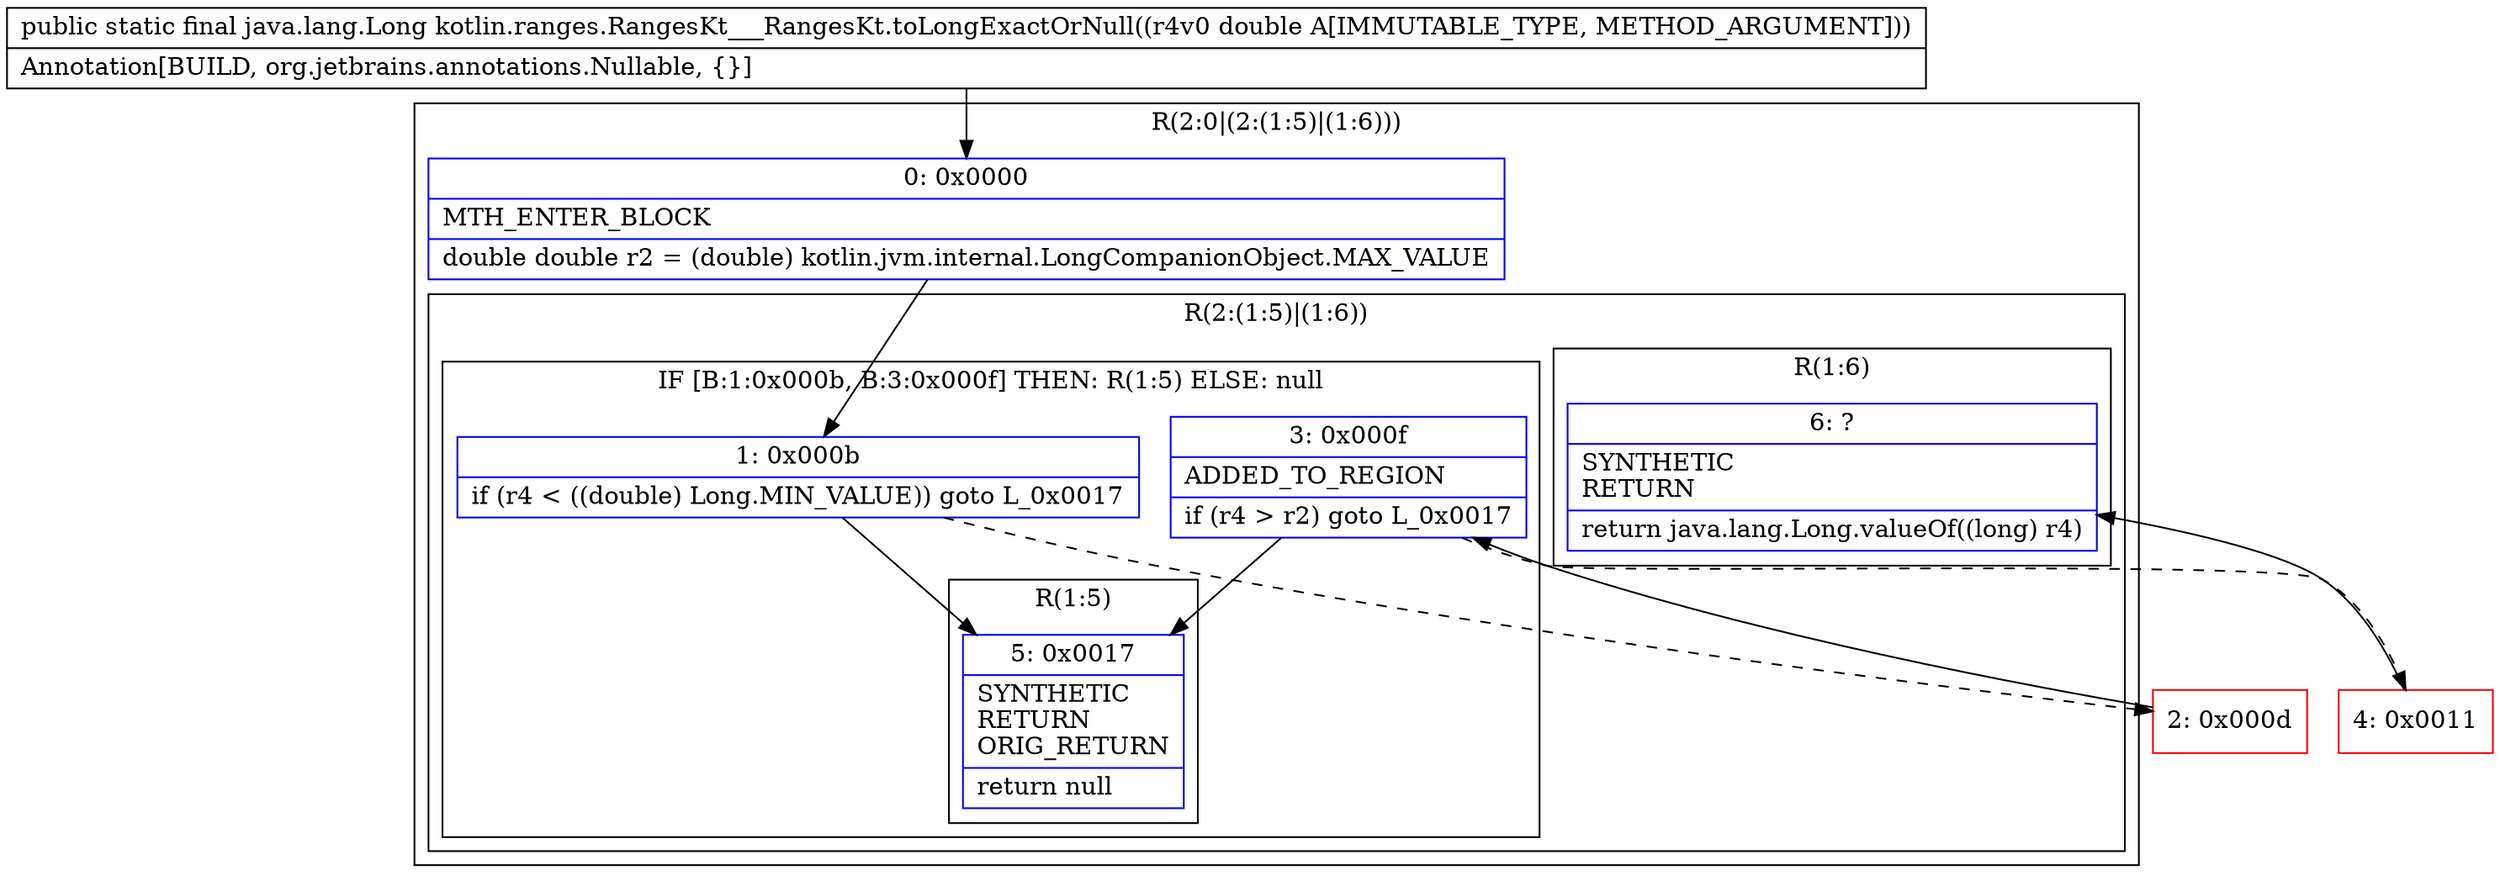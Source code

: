 digraph "CFG forkotlin.ranges.RangesKt___RangesKt.toLongExactOrNull(D)Ljava\/lang\/Long;" {
subgraph cluster_Region_90467194 {
label = "R(2:0|(2:(1:5)|(1:6)))";
node [shape=record,color=blue];
Node_0 [shape=record,label="{0\:\ 0x0000|MTH_ENTER_BLOCK\l|double double r2 = (double) kotlin.jvm.internal.LongCompanionObject.MAX_VALUE\l}"];
subgraph cluster_Region_1795269335 {
label = "R(2:(1:5)|(1:6))";
node [shape=record,color=blue];
subgraph cluster_IfRegion_1273064837 {
label = "IF [B:1:0x000b, B:3:0x000f] THEN: R(1:5) ELSE: null";
node [shape=record,color=blue];
Node_1 [shape=record,label="{1\:\ 0x000b|if (r4 \< ((double) Long.MIN_VALUE)) goto L_0x0017\l}"];
Node_3 [shape=record,label="{3\:\ 0x000f|ADDED_TO_REGION\l|if (r4 \> r2) goto L_0x0017\l}"];
subgraph cluster_Region_764129303 {
label = "R(1:5)";
node [shape=record,color=blue];
Node_5 [shape=record,label="{5\:\ 0x0017|SYNTHETIC\lRETURN\lORIG_RETURN\l|return null\l}"];
}
}
subgraph cluster_Region_318770393 {
label = "R(1:6)";
node [shape=record,color=blue];
Node_6 [shape=record,label="{6\:\ ?|SYNTHETIC\lRETURN\l|return java.lang.Long.valueOf((long) r4)\l}"];
}
}
}
Node_2 [shape=record,color=red,label="{2\:\ 0x000d}"];
Node_4 [shape=record,color=red,label="{4\:\ 0x0011}"];
MethodNode[shape=record,label="{public static final java.lang.Long kotlin.ranges.RangesKt___RangesKt.toLongExactOrNull((r4v0 double A[IMMUTABLE_TYPE, METHOD_ARGUMENT]))  | Annotation[BUILD, org.jetbrains.annotations.Nullable, \{\}]\l}"];
MethodNode -> Node_0;
Node_0 -> Node_1;
Node_1 -> Node_2[style=dashed];
Node_1 -> Node_5;
Node_3 -> Node_4[style=dashed];
Node_3 -> Node_5;
Node_2 -> Node_3;
Node_4 -> Node_6;
}

